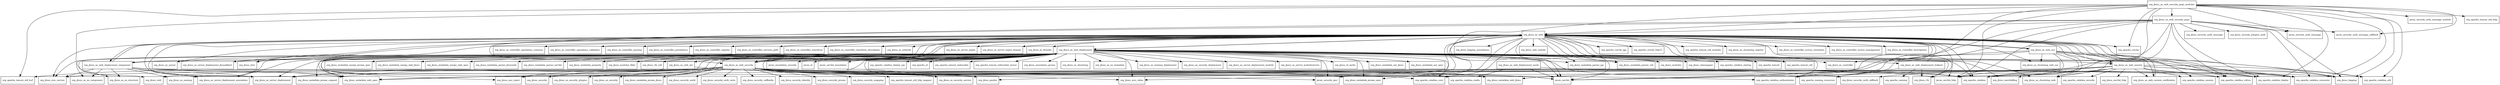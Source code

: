 digraph jboss_as_web_7_4_0_Final_redhat_19_package_dependencies {
  node [shape = box, fontsize=10.0];
  org_jboss_as_web -> javax_security_jacc;
  org_jboss_as_web -> javax_servlet;
  org_jboss_as_web -> javax_servlet_http;
  org_jboss_as_web -> org_apache_catalina;
  org_jboss_as_web -> org_apache_catalina_authenticator;
  org_jboss_as_web -> org_apache_catalina_connector;
  org_jboss_as_web -> org_apache_catalina_core;
  org_jboss_as_web -> org_apache_catalina_session;
  org_jboss_as_web -> org_apache_catalina_startup;
  org_jboss_as_web -> org_apache_catalina_valves;
  org_jboss_as_web -> org_apache_coyote;
  org_jboss_as_web -> org_apache_coyote_ajp;
  org_jboss_as_web -> org_apache_coyote_http11;
  org_jboss_as_web -> org_apache_tomcat;
  org_jboss_as_web -> org_apache_tomcat_util;
  org_jboss_as_web -> org_apache_tomcat_util_modeler;
  org_jboss_as_web -> org_jboss_as_clustering_registry;
  org_jboss_as_web -> org_jboss_as_clustering_web;
  org_jboss_as_web -> org_jboss_as_clustering_web_sso;
  org_jboss_as_web -> org_jboss_as_controller;
  org_jboss_as_web -> org_jboss_as_controller_access_constraint;
  org_jboss_as_web -> org_jboss_as_controller_access_management;
  org_jboss_as_web -> org_jboss_as_controller_descriptions;
  org_jboss_as_web -> org_jboss_as_controller_operations_common;
  org_jboss_as_web -> org_jboss_as_controller_operations_validation;
  org_jboss_as_web -> org_jboss_as_controller_parsing;
  org_jboss_as_web -> org_jboss_as_controller_persistence;
  org_jboss_as_web -> org_jboss_as_controller_registry;
  org_jboss_as_web -> org_jboss_as_controller_services_path;
  org_jboss_as_web -> org_jboss_as_controller_transform;
  org_jboss_as_web -> org_jboss_as_controller_transform_description;
  org_jboss_as_web -> org_jboss_as_network;
  org_jboss_as_web -> org_jboss_as_server;
  org_jboss_as_web -> org_jboss_as_server_deployment;
  org_jboss_as_web -> org_jboss_as_server_deployment_jbossallxml;
  org_jboss_as_web -> org_jboss_as_server_mgmt;
  org_jboss_as_web -> org_jboss_as_server_mgmt_domain;
  org_jboss_as_web -> org_jboss_as_threads;
  org_jboss_as_web -> org_jboss_as_web_deployment;
  org_jboss_as_web -> org_jboss_as_web_deployment_component;
  org_jboss_as_web -> org_jboss_as_web_security;
  org_jboss_as_web -> org_jboss_as_web_sso;
  org_jboss_as_web -> org_jboss_dmr;
  org_jboss_as_web -> org_jboss_jandex;
  org_jboss_as_web -> org_jboss_logging;
  org_jboss_as_web -> org_jboss_logging_annotations;
  org_jboss_as_web -> org_jboss_metadata_javaee_spec;
  org_jboss_as_web -> org_jboss_metadata_javaee_support;
  org_jboss_as_web -> org_jboss_metadata_parser_jsp;
  org_jboss_as_web -> org_jboss_metadata_parser_util;
  org_jboss_as_web -> org_jboss_metadata_web_spec;
  org_jboss_as_web -> org_jboss_modules;
  org_jboss_as_web -> org_jboss_msc_inject;
  org_jboss_as_web -> org_jboss_msc_service;
  org_jboss_as_web -> org_jboss_msc_value;
  org_jboss_as_web -> org_jboss_staxmapper;
  org_jboss_as_web -> org_jboss_vfs;
  org_jboss_as_web -> org_jboss_web_rewrite;
  org_jboss_as_web_deployment -> javax_annotation_security;
  org_jboss_as_web_deployment -> javax_el;
  org_jboss_as_web_deployment -> javax_security_jacc;
  org_jboss_as_web_deployment -> javax_servlet;
  org_jboss_as_web_deployment -> javax_servlet_annotation;
  org_jboss_as_web_deployment -> org_apache_catalina;
  org_jboss_as_web_deployment -> org_apache_catalina_core;
  org_jboss_as_web_deployment -> org_apache_catalina_deploy;
  org_jboss_as_web_deployment -> org_apache_catalina_deploy_jsp;
  org_jboss_as_web_deployment -> org_apache_catalina_startup;
  org_jboss_as_web_deployment -> org_apache_el;
  org_jboss_as_web_deployment -> org_apache_naming_resources;
  org_jboss_as_web_deployment -> org_apache_tomcat;
  org_jboss_as_web_deployment -> org_apache_tomcat_util;
  org_jboss_as_web_deployment -> org_apache_tomcat_websocket;
  org_jboss_as_web_deployment -> org_apache_tomcat_websocket_server;
  org_jboss_as_web_deployment -> org_jboss_annotation_javaee;
  org_jboss_as_web_deployment -> org_jboss_as_clustering;
  org_jboss_as_web_deployment -> org_jboss_as_clustering_web;
  org_jboss_as_web_deployment -> org_jboss_as_controller;
  org_jboss_as_web_deployment -> org_jboss_as_ee_component;
  org_jboss_as_web_deployment -> org_jboss_as_ee_metadata;
  org_jboss_as_web_deployment -> org_jboss_as_ee_structure;
  org_jboss_as_web_deployment -> org_jboss_as_naming;
  org_jboss_as_web_deployment -> org_jboss_as_naming_deployment;
  org_jboss_as_web_deployment -> org_jboss_as_security_deployment;
  org_jboss_as_web_deployment -> org_jboss_as_security_plugins;
  org_jboss_as_web_deployment -> org_jboss_as_security_service;
  org_jboss_as_web_deployment -> org_jboss_as_server;
  org_jboss_as_web_deployment -> org_jboss_as_server_deployment;
  org_jboss_as_web_deployment -> org_jboss_as_server_deployment_annotation;
  org_jboss_as_web_deployment -> org_jboss_as_server_deployment_jbossallxml;
  org_jboss_as_web_deployment -> org_jboss_as_server_deployment_module;
  org_jboss_as_web_deployment -> org_jboss_as_server_moduleservice;
  org_jboss_as_web_deployment -> org_jboss_as_web;
  org_jboss_as_web_deployment -> org_jboss_as_web_deployment_component;
  org_jboss_as_web_deployment -> org_jboss_as_web_deployment_helpers;
  org_jboss_as_web_deployment -> org_jboss_as_web_ext;
  org_jboss_as_web_deployment -> org_jboss_as_web_security;
  org_jboss_as_web_deployment -> org_jboss_as_web_session;
  org_jboss_as_web_deployment -> org_jboss_dmr;
  org_jboss_as_web_deployment -> org_jboss_el_cache;
  org_jboss_as_web_deployment -> org_jboss_jandex;
  org_jboss_as_web_deployment -> org_jboss_logging;
  org_jboss_as_web_deployment -> org_jboss_marshalling;
  org_jboss_as_web_deployment -> org_jboss_metadata_ear_jboss;
  org_jboss_as_web_deployment -> org_jboss_metadata_ear_spec;
  org_jboss_as_web_deployment -> org_jboss_metadata_javaee_spec;
  org_jboss_as_web_deployment -> org_jboss_metadata_javaee_support;
  org_jboss_as_web_deployment -> org_jboss_metadata_merge_javaee_spec;
  org_jboss_as_web_deployment -> org_jboss_metadata_merge_web_jboss;
  org_jboss_as_web_deployment -> org_jboss_metadata_merge_web_spec;
  org_jboss_as_web_deployment -> org_jboss_metadata_parser_jbossweb;
  org_jboss_as_web_deployment -> org_jboss_metadata_parser_jsp;
  org_jboss_as_web_deployment -> org_jboss_metadata_parser_servlet;
  org_jboss_as_web_deployment -> org_jboss_metadata_parser_util;
  org_jboss_as_web_deployment -> org_jboss_metadata_property;
  org_jboss_as_web_deployment -> org_jboss_metadata_web_jboss;
  org_jboss_as_web_deployment -> org_jboss_metadata_web_spec;
  org_jboss_as_web_deployment -> org_jboss_modules;
  org_jboss_as_web_deployment -> org_jboss_modules_filter;
  org_jboss_as_web_deployment -> org_jboss_msc_inject;
  org_jboss_as_web_deployment -> org_jboss_msc_service;
  org_jboss_as_web_deployment -> org_jboss_msc_value;
  org_jboss_as_web_deployment -> org_jboss_security;
  org_jboss_as_web_deployment -> org_jboss_staxmapper;
  org_jboss_as_web_deployment -> org_jboss_vfs;
  org_jboss_as_web_deployment -> org_jboss_vfs_util;
  org_jboss_as_web_deployment_component -> javax_servlet;
  org_jboss_as_web_deployment_component -> org_jboss_as_ee_component;
  org_jboss_as_web_deployment_component -> org_jboss_as_ee_structure;
  org_jboss_as_web_deployment_component -> org_jboss_as_naming;
  org_jboss_as_web_deployment_component -> org_jboss_as_server_deployment;
  org_jboss_as_web_deployment_component -> org_jboss_as_server_deployment_annotation;
  org_jboss_as_web_deployment_component -> org_jboss_as_web;
  org_jboss_as_web_deployment_component -> org_jboss_as_web_deployment;
  org_jboss_as_web_deployment_component -> org_jboss_jandex;
  org_jboss_as_web_deployment_component -> org_jboss_metadata_web_spec;
  org_jboss_as_web_deployment_component -> org_jboss_msc_service;
  org_jboss_as_web_deployment_helpers -> org_apache_naming;
  org_jboss_as_web_deployment_helpers -> org_apache_naming_resources;
  org_jboss_as_web_deployment_helpers -> org_jboss_as_web;
  org_jboss_as_web_deployment_helpers -> org_jboss_vfs;
  org_jboss_as_web_deployment_mock -> javax_servlet;
  org_jboss_as_web_deployment_mock -> org_apache_catalina;
  org_jboss_as_web_deployment_mock -> org_apache_catalina_realm;
  org_jboss_as_web_ext -> org_apache_catalina_core;
  org_jboss_as_web_ext -> org_jboss_as_server_deployment;
  org_jboss_as_web_security -> javax_security_jacc;
  org_jboss_as_web_security -> javax_servlet;
  org_jboss_as_web_security -> javax_servlet_http;
  org_jboss_as_web_security -> org_apache_catalina;
  org_jboss_as_web_security -> org_apache_catalina_authenticator;
  org_jboss_as_web_security -> org_apache_catalina_connector;
  org_jboss_as_web_security -> org_apache_catalina_deploy;
  org_jboss_as_web_security -> org_apache_catalina_realm;
  org_jboss_as_web_security -> org_apache_catalina_valves;
  org_jboss_as_web_security -> org_apache_tomcat_util_buf;
  org_jboss_as_web_security -> org_apache_tomcat_util_http_mapper;
  org_jboss_as_web_security -> org_jboss_as_security;
  org_jboss_as_web_security -> org_jboss_as_security_plugins;
  org_jboss_as_web_security -> org_jboss_as_security_service;
  org_jboss_as_web_security -> org_jboss_as_server_deployment;
  org_jboss_as_web_security -> org_jboss_as_web;
  org_jboss_as_web_security -> org_jboss_as_web_deployment;
  org_jboss_as_web_security -> org_jboss_logging;
  org_jboss_as_web_security -> org_jboss_metadata_javaee_jboss;
  org_jboss_as_web_security -> org_jboss_metadata_javaee_spec;
  org_jboss_as_web_security -> org_jboss_metadata_javaee_support;
  org_jboss_as_web_security -> org_jboss_metadata_web_jboss;
  org_jboss_as_web_security -> org_jboss_metadata_web_spec;
  org_jboss_as_web_security -> org_jboss_msc_inject;
  org_jboss_as_web_security -> org_jboss_msc_service;
  org_jboss_as_web_security -> org_jboss_msc_value;
  org_jboss_as_web_security -> org_jboss_security;
  org_jboss_as_web_security -> org_jboss_security_audit;
  org_jboss_as_web_security -> org_jboss_security_auth_callback;
  org_jboss_as_web_security -> org_jboss_security_auth_certs;
  org_jboss_as_web_security -> org_jboss_security_callbacks;
  org_jboss_as_web_security -> org_jboss_security_identity;
  org_jboss_as_web_security -> org_jboss_security_javaee;
  org_jboss_as_web_security -> org_jboss_security_mapping;
  org_jboss_as_web_security -> org_jboss_web;
  org_jboss_as_web_security_jaspi -> javax_security_auth_message;
  org_jboss_as_web_security_jaspi -> javax_security_auth_message_callback;
  org_jboss_as_web_security_jaspi -> javax_servlet;
  org_jboss_as_web_security_jaspi -> javax_servlet_http;
  org_jboss_as_web_security_jaspi -> org_apache_catalina;
  org_jboss_as_web_security_jaspi -> org_apache_catalina_authenticator;
  org_jboss_as_web_security_jaspi -> org_apache_catalina_connector;
  org_jboss_as_web_security_jaspi -> org_apache_catalina_deploy;
  org_jboss_as_web_security_jaspi -> org_apache_catalina_valves;
  org_jboss_as_web_security_jaspi -> org_jboss_as_web;
  org_jboss_as_web_security_jaspi -> org_jboss_as_web_security;
  org_jboss_as_web_security_jaspi -> org_jboss_logging;
  org_jboss_as_web_security_jaspi -> org_jboss_security;
  org_jboss_as_web_security_jaspi -> org_jboss_security_auth_callback;
  org_jboss_as_web_security_jaspi -> org_jboss_security_auth_message;
  org_jboss_as_web_security_jaspi -> org_jboss_security_plugins_auth;
  org_jboss_as_web_security_jaspi_modules -> javax_security_auth_message;
  org_jboss_as_web_security_jaspi_modules -> javax_security_auth_message_callback;
  org_jboss_as_web_security_jaspi_modules -> javax_security_auth_message_module;
  org_jboss_as_web_security_jaspi_modules -> javax_servlet;
  org_jboss_as_web_security_jaspi_modules -> javax_servlet_http;
  org_jboss_as_web_security_jaspi_modules -> org_apache_catalina;
  org_jboss_as_web_security_jaspi_modules -> org_apache_catalina_authenticator;
  org_jboss_as_web_security_jaspi_modules -> org_apache_catalina_connector;
  org_jboss_as_web_security_jaspi_modules -> org_apache_catalina_deploy;
  org_jboss_as_web_security_jaspi_modules -> org_apache_catalina_util;
  org_jboss_as_web_security_jaspi_modules -> org_apache_coyote;
  org_jboss_as_web_security_jaspi_modules -> org_apache_tomcat_util_buf;
  org_jboss_as_web_security_jaspi_modules -> org_apache_tomcat_util_http;
  org_jboss_as_web_security_jaspi_modules -> org_jboss_as_web;
  org_jboss_as_web_security_jaspi_modules -> org_jboss_as_web_security_jaspi;
  org_jboss_as_web_security_jaspi_modules -> org_jboss_logging;
  org_jboss_as_web_security_jaspi_modules -> org_jboss_web;
  org_jboss_as_web_session -> javax_servlet;
  org_jboss_as_web_session -> javax_servlet_http;
  org_jboss_as_web_session -> org_apache_catalina;
  org_jboss_as_web_session -> org_apache_catalina_connector;
  org_jboss_as_web_session -> org_apache_catalina_deploy;
  org_jboss_as_web_session -> org_apache_catalina_security;
  org_jboss_as_web_session -> org_apache_catalina_session;
  org_jboss_as_web_session -> org_apache_catalina_util;
  org_jboss_as_web_session -> org_apache_catalina_valves;
  org_jboss_as_web_session -> org_jboss_as_clustering_web;
  org_jboss_as_web_session -> org_jboss_as_web;
  org_jboss_as_web_session -> org_jboss_as_web_session_notification;
  org_jboss_as_web_session -> org_jboss_logging;
  org_jboss_as_web_session -> org_jboss_marshalling;
  org_jboss_as_web_session -> org_jboss_metadata_web_jboss;
  org_jboss_as_web_session -> org_jboss_metadata_web_spec;
  org_jboss_as_web_session -> org_jboss_servlet_http;
  org_jboss_as_web_session_notification -> org_jboss_as_web;
  org_jboss_as_web_sso -> javax_servlet;
  org_jboss_as_web_sso -> javax_servlet_http;
  org_jboss_as_web_sso -> org_apache_catalina;
  org_jboss_as_web_sso -> org_apache_catalina_authenticator;
  org_jboss_as_web_sso -> org_apache_catalina_connector;
  org_jboss_as_web_sso -> org_apache_catalina_util;
  org_jboss_as_web_sso -> org_jboss_as_clustering_web_sso;
  org_jboss_as_web_sso -> org_jboss_as_web;
  org_jboss_as_web_sso -> org_jboss_as_web_session;
  org_jboss_as_web_sso -> org_jboss_as_web_session_notification;
}
